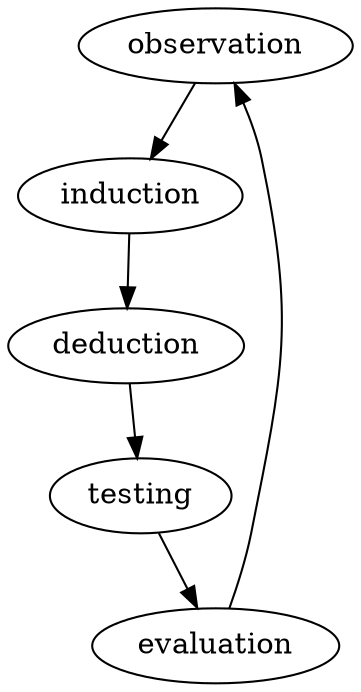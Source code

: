digraph {
  observation;
  induction;
  deduction;
  testing;
  evaluation;

  observation -> induction;
  induction -> deduction;
  deduction -> testing;
  testing -> evaluation;
  evaluation -> observation; 
}